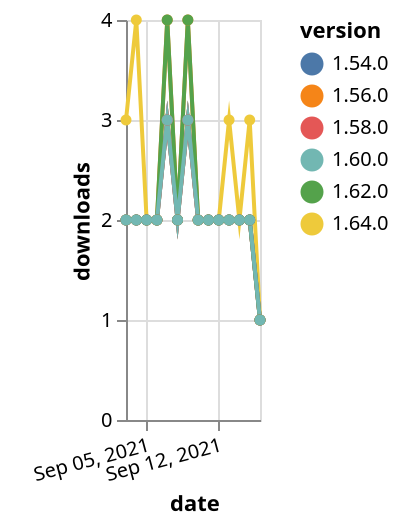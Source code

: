 {"$schema": "https://vega.github.io/schema/vega-lite/v5.json", "description": "A simple bar chart with embedded data.", "data": {"values": [{"date": "2021-09-03", "total": 1968, "delta": 2, "version": "1.56.0"}, {"date": "2021-09-04", "total": 1970, "delta": 2, "version": "1.56.0"}, {"date": "2021-09-05", "total": 1972, "delta": 2, "version": "1.56.0"}, {"date": "2021-09-06", "total": 1974, "delta": 2, "version": "1.56.0"}, {"date": "2021-09-07", "total": 1978, "delta": 4, "version": "1.56.0"}, {"date": "2021-09-08", "total": 1980, "delta": 2, "version": "1.56.0"}, {"date": "2021-09-09", "total": 1984, "delta": 4, "version": "1.56.0"}, {"date": "2021-09-10", "total": 1986, "delta": 2, "version": "1.56.0"}, {"date": "2021-09-11", "total": 1988, "delta": 2, "version": "1.56.0"}, {"date": "2021-09-12", "total": 1990, "delta": 2, "version": "1.56.0"}, {"date": "2021-09-13", "total": 1992, "delta": 2, "version": "1.56.0"}, {"date": "2021-09-14", "total": 1994, "delta": 2, "version": "1.56.0"}, {"date": "2021-09-15", "total": 1996, "delta": 2, "version": "1.56.0"}, {"date": "2021-09-16", "total": 1997, "delta": 1, "version": "1.56.0"}, {"date": "2021-09-03", "total": 227, "delta": 3, "version": "1.64.0"}, {"date": "2021-09-04", "total": 231, "delta": 4, "version": "1.64.0"}, {"date": "2021-09-05", "total": 233, "delta": 2, "version": "1.64.0"}, {"date": "2021-09-06", "total": 235, "delta": 2, "version": "1.64.0"}, {"date": "2021-09-07", "total": 238, "delta": 3, "version": "1.64.0"}, {"date": "2021-09-08", "total": 240, "delta": 2, "version": "1.64.0"}, {"date": "2021-09-09", "total": 243, "delta": 3, "version": "1.64.0"}, {"date": "2021-09-10", "total": 245, "delta": 2, "version": "1.64.0"}, {"date": "2021-09-11", "total": 247, "delta": 2, "version": "1.64.0"}, {"date": "2021-09-12", "total": 249, "delta": 2, "version": "1.64.0"}, {"date": "2021-09-13", "total": 252, "delta": 3, "version": "1.64.0"}, {"date": "2021-09-14", "total": 254, "delta": 2, "version": "1.64.0"}, {"date": "2021-09-15", "total": 257, "delta": 3, "version": "1.64.0"}, {"date": "2021-09-16", "total": 258, "delta": 1, "version": "1.64.0"}, {"date": "2021-09-03", "total": 2068, "delta": 2, "version": "1.54.0"}, {"date": "2021-09-04", "total": 2070, "delta": 2, "version": "1.54.0"}, {"date": "2021-09-05", "total": 2072, "delta": 2, "version": "1.54.0"}, {"date": "2021-09-06", "total": 2074, "delta": 2, "version": "1.54.0"}, {"date": "2021-09-07", "total": 2077, "delta": 3, "version": "1.54.0"}, {"date": "2021-09-08", "total": 2079, "delta": 2, "version": "1.54.0"}, {"date": "2021-09-09", "total": 2082, "delta": 3, "version": "1.54.0"}, {"date": "2021-09-10", "total": 2084, "delta": 2, "version": "1.54.0"}, {"date": "2021-09-11", "total": 2086, "delta": 2, "version": "1.54.0"}, {"date": "2021-09-12", "total": 2088, "delta": 2, "version": "1.54.0"}, {"date": "2021-09-13", "total": 2090, "delta": 2, "version": "1.54.0"}, {"date": "2021-09-14", "total": 2092, "delta": 2, "version": "1.54.0"}, {"date": "2021-09-15", "total": 2094, "delta": 2, "version": "1.54.0"}, {"date": "2021-09-16", "total": 2095, "delta": 1, "version": "1.54.0"}, {"date": "2021-09-03", "total": 1450, "delta": 2, "version": "1.58.0"}, {"date": "2021-09-04", "total": 1452, "delta": 2, "version": "1.58.0"}, {"date": "2021-09-05", "total": 1454, "delta": 2, "version": "1.58.0"}, {"date": "2021-09-06", "total": 1456, "delta": 2, "version": "1.58.0"}, {"date": "2021-09-07", "total": 1459, "delta": 3, "version": "1.58.0"}, {"date": "2021-09-08", "total": 1461, "delta": 2, "version": "1.58.0"}, {"date": "2021-09-09", "total": 1464, "delta": 3, "version": "1.58.0"}, {"date": "2021-09-10", "total": 1466, "delta": 2, "version": "1.58.0"}, {"date": "2021-09-11", "total": 1468, "delta": 2, "version": "1.58.0"}, {"date": "2021-09-12", "total": 1470, "delta": 2, "version": "1.58.0"}, {"date": "2021-09-13", "total": 1472, "delta": 2, "version": "1.58.0"}, {"date": "2021-09-14", "total": 1474, "delta": 2, "version": "1.58.0"}, {"date": "2021-09-15", "total": 1476, "delta": 2, "version": "1.58.0"}, {"date": "2021-09-16", "total": 1477, "delta": 1, "version": "1.58.0"}, {"date": "2021-09-03", "total": 715, "delta": 2, "version": "1.62.0"}, {"date": "2021-09-04", "total": 717, "delta": 2, "version": "1.62.0"}, {"date": "2021-09-05", "total": 719, "delta": 2, "version": "1.62.0"}, {"date": "2021-09-06", "total": 721, "delta": 2, "version": "1.62.0"}, {"date": "2021-09-07", "total": 725, "delta": 4, "version": "1.62.0"}, {"date": "2021-09-08", "total": 727, "delta": 2, "version": "1.62.0"}, {"date": "2021-09-09", "total": 731, "delta": 4, "version": "1.62.0"}, {"date": "2021-09-10", "total": 733, "delta": 2, "version": "1.62.0"}, {"date": "2021-09-11", "total": 735, "delta": 2, "version": "1.62.0"}, {"date": "2021-09-12", "total": 737, "delta": 2, "version": "1.62.0"}, {"date": "2021-09-13", "total": 739, "delta": 2, "version": "1.62.0"}, {"date": "2021-09-14", "total": 741, "delta": 2, "version": "1.62.0"}, {"date": "2021-09-15", "total": 743, "delta": 2, "version": "1.62.0"}, {"date": "2021-09-16", "total": 744, "delta": 1, "version": "1.62.0"}, {"date": "2021-09-03", "total": 1011, "delta": 2, "version": "1.60.0"}, {"date": "2021-09-04", "total": 1013, "delta": 2, "version": "1.60.0"}, {"date": "2021-09-05", "total": 1015, "delta": 2, "version": "1.60.0"}, {"date": "2021-09-06", "total": 1017, "delta": 2, "version": "1.60.0"}, {"date": "2021-09-07", "total": 1020, "delta": 3, "version": "1.60.0"}, {"date": "2021-09-08", "total": 1022, "delta": 2, "version": "1.60.0"}, {"date": "2021-09-09", "total": 1025, "delta": 3, "version": "1.60.0"}, {"date": "2021-09-10", "total": 1027, "delta": 2, "version": "1.60.0"}, {"date": "2021-09-11", "total": 1029, "delta": 2, "version": "1.60.0"}, {"date": "2021-09-12", "total": 1031, "delta": 2, "version": "1.60.0"}, {"date": "2021-09-13", "total": 1033, "delta": 2, "version": "1.60.0"}, {"date": "2021-09-14", "total": 1035, "delta": 2, "version": "1.60.0"}, {"date": "2021-09-15", "total": 1037, "delta": 2, "version": "1.60.0"}, {"date": "2021-09-16", "total": 1038, "delta": 1, "version": "1.60.0"}]}, "width": "container", "mark": {"type": "line", "point": {"filled": true}}, "encoding": {"x": {"field": "date", "type": "temporal", "timeUnit": "yearmonthdate", "title": "date", "axis": {"labelAngle": -15}}, "y": {"field": "delta", "type": "quantitative", "title": "downloads"}, "color": {"field": "version", "type": "nominal"}, "tooltip": {"field": "delta"}}}